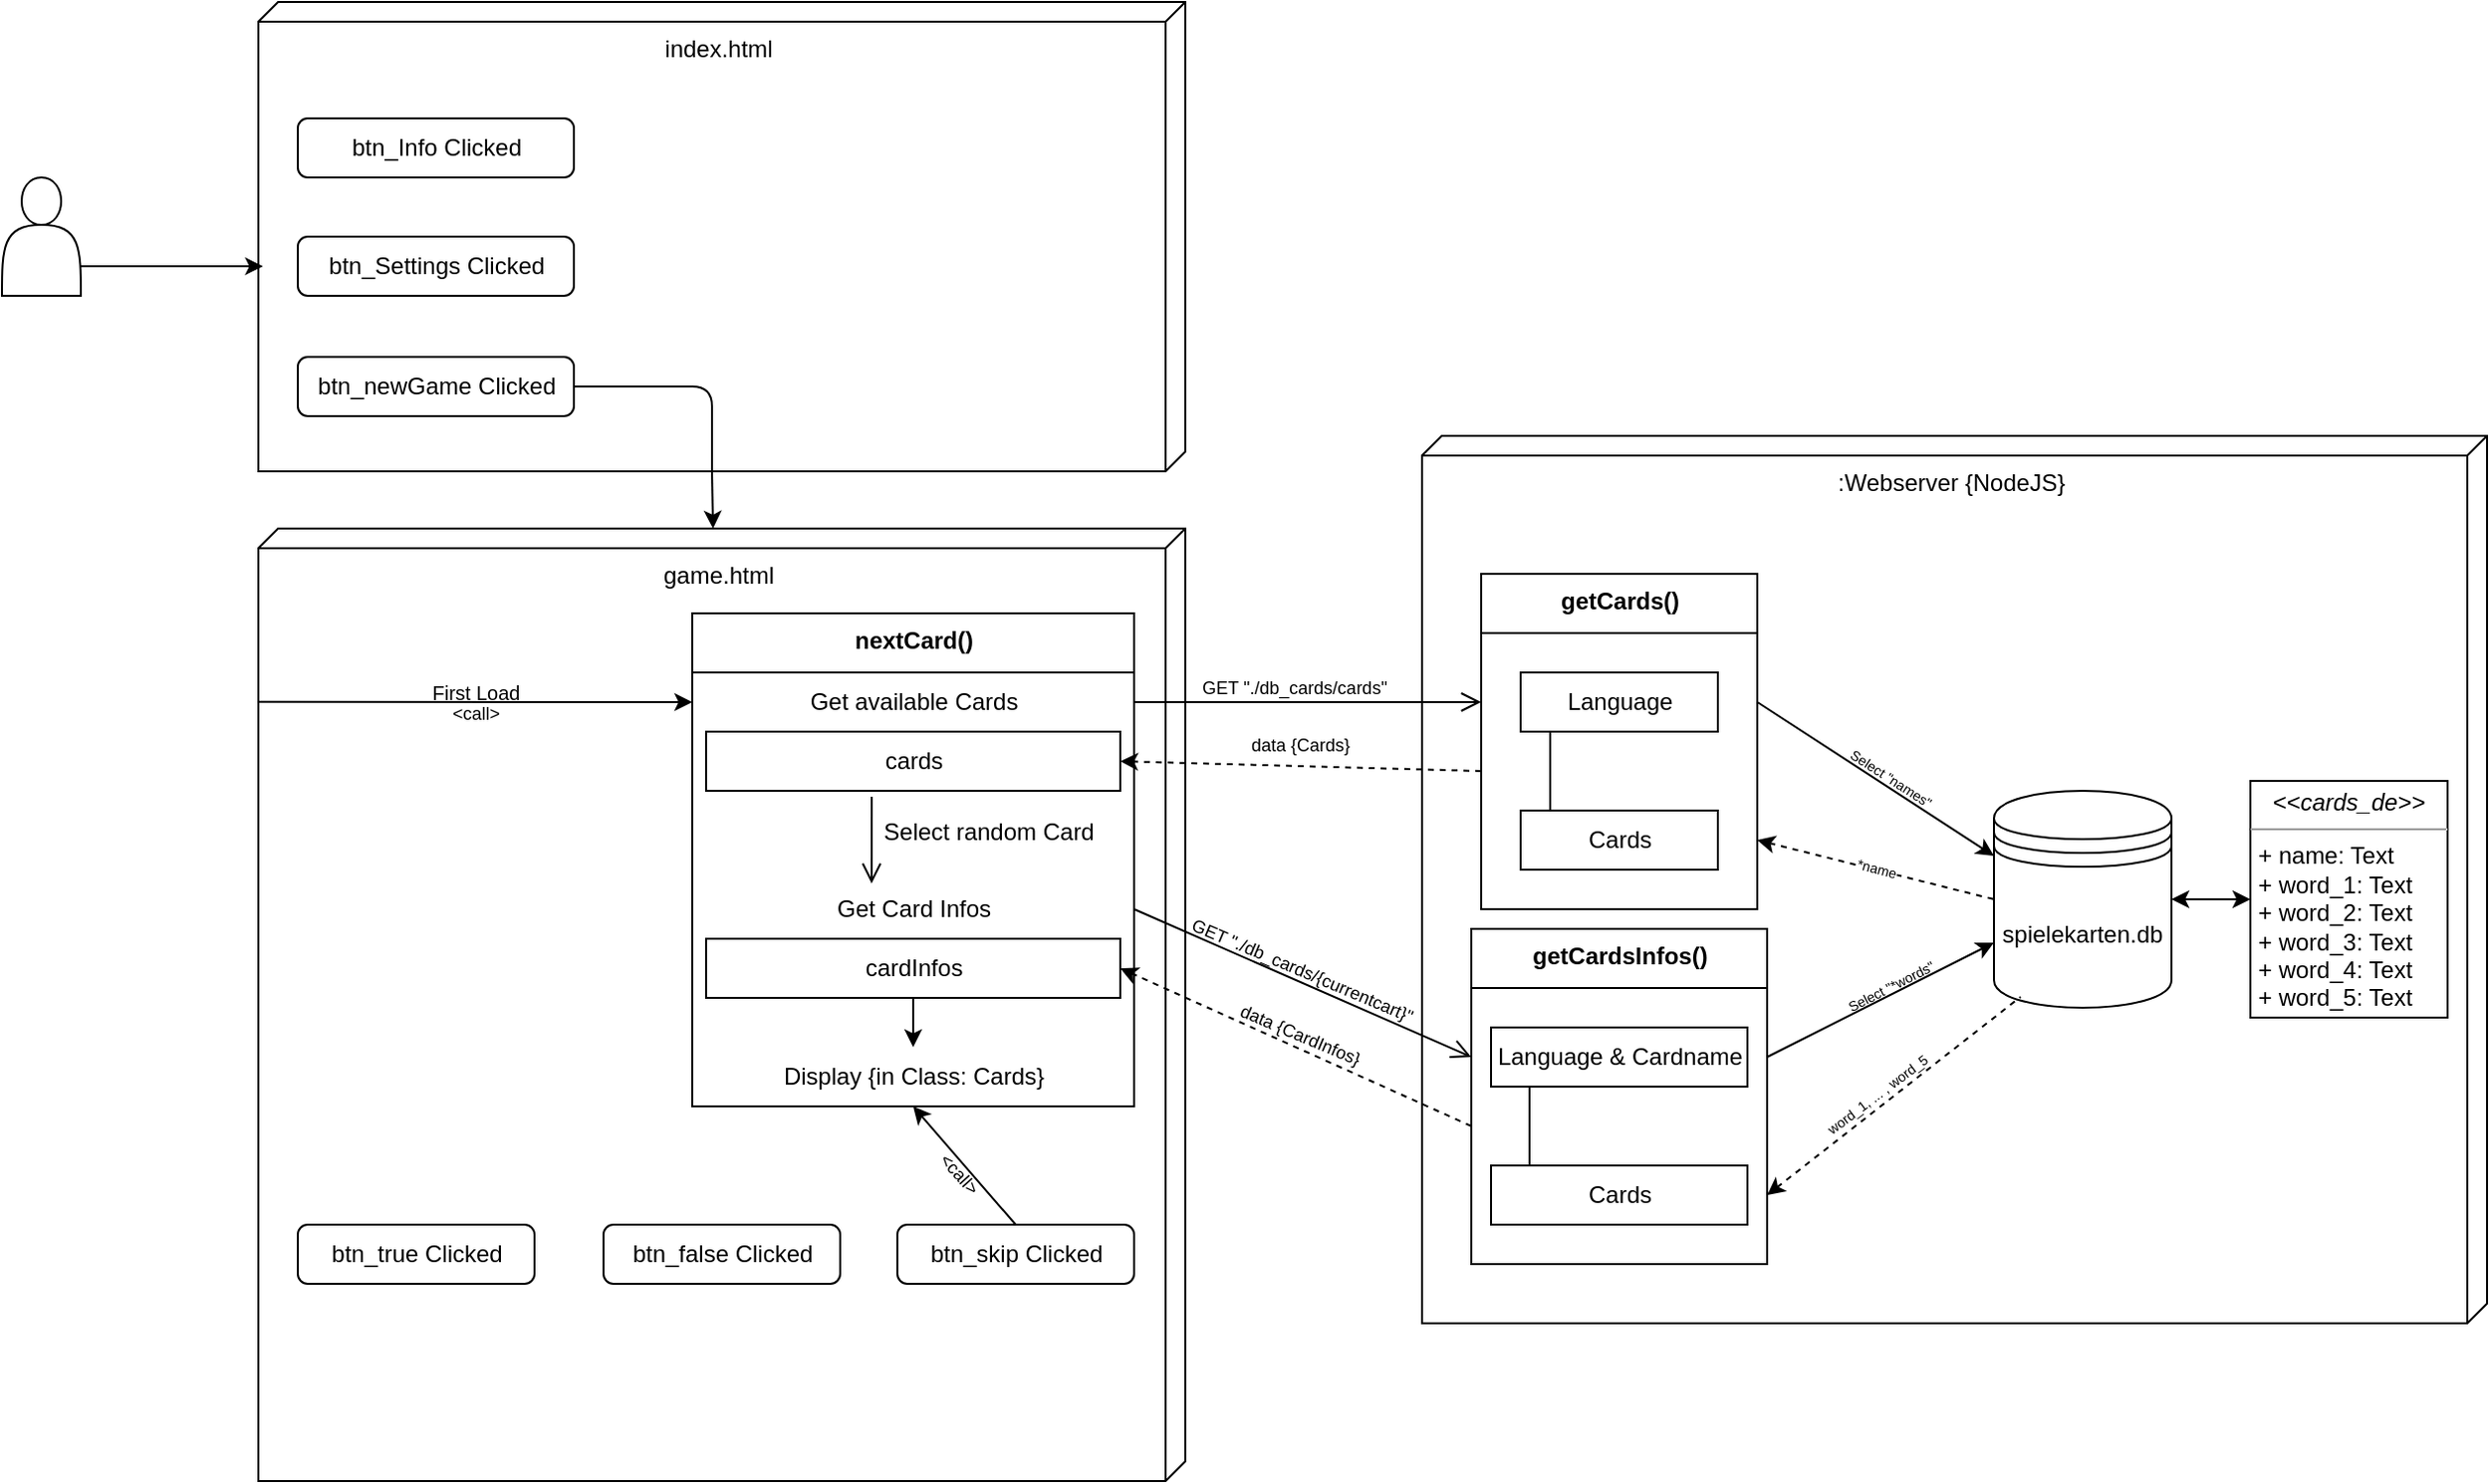<mxfile>
    <diagram id="6DJxAKlWB9YqBwUXdjjC" name="Page-1">
        <mxGraphModel dx="1118" dy="534" grid="1" gridSize="10" guides="1" tooltips="1" connect="1" arrows="1" fold="1" page="1" pageScale="1" pageWidth="827" pageHeight="1169" math="0" shadow="0">
            <root>
                <mxCell id="0"/>
                <mxCell id="1" parent="0"/>
                <mxCell id="63" value=":Webserver {NodeJS}" style="verticalAlign=top;align=center;shape=cube;size=10;direction=south;fontStyle=0;html=1;boundedLbl=1;spacingLeft=5;fontSize=12;gradientColor=none;" parent="1" vertex="1">
                    <mxGeometry x="740" y="300" width="540" height="450" as="geometry"/>
                </mxCell>
                <mxCell id="187" style="edgeStyle=none;html=1;fontSize=9;fontColor=default;startArrow=classic;startFill=1;endArrow=none;endFill=0;entryX=0;entryY=0;entryDx=238;entryDy=240;entryPerimeter=0;" parent="1" source="59" target="16" edge="1">
                    <mxGeometry relative="1" as="geometry"/>
                </mxCell>
                <mxCell id="16" value="index.html&lt;br style=&quot;font-size: 12px;&quot;&gt;" style="verticalAlign=top;align=center;shape=cube;size=10;direction=south;fontStyle=0;html=1;boundedLbl=1;spacingLeft=5;fontSize=12;gradientColor=none;" parent="1" vertex="1">
                    <mxGeometry x="150" y="80" width="470" height="238" as="geometry"/>
                </mxCell>
                <mxCell id="59" value="game.html" style="verticalAlign=top;align=center;shape=cube;size=10;direction=south;fontStyle=0;html=1;boundedLbl=1;spacingLeft=5;fontSize=12;gradientColor=none;" parent="1" vertex="1">
                    <mxGeometry x="150" y="347" width="470" height="483" as="geometry"/>
                </mxCell>
                <mxCell id="83" style="edgeStyle=none;html=1;exitX=1;exitY=0.75;exitDx=0;exitDy=0;entryX=0.563;entryY=0.995;entryDx=0;entryDy=0;entryPerimeter=0;fontSize=12;" parent="1" source="81" target="16" edge="1">
                    <mxGeometry relative="1" as="geometry"/>
                </mxCell>
                <mxCell id="81" value="" style="shape=actor;whiteSpace=wrap;html=1;fontSize=12;gradientColor=none;" parent="1" vertex="1">
                    <mxGeometry x="20" y="169" width="40" height="60" as="geometry"/>
                </mxCell>
                <mxCell id="85" value="btn_skip Clicked" style="html=1;align=center;verticalAlign=middle;rounded=1;absoluteArcSize=1;arcSize=10;dashed=0;fontSize=12;gradientColor=none;" parent="1" vertex="1">
                    <mxGeometry x="474" y="700" width="120" height="30" as="geometry"/>
                </mxCell>
                <mxCell id="86" value="btn_false Clicked" style="html=1;align=center;verticalAlign=middle;rounded=1;absoluteArcSize=1;arcSize=10;dashed=0;fontSize=12;gradientColor=none;" parent="1" vertex="1">
                    <mxGeometry x="325" y="700" width="120" height="30" as="geometry"/>
                </mxCell>
                <mxCell id="106" value="nextCard()" style="swimlane;fontStyle=1;align=center;verticalAlign=top;childLayout=stackLayout;horizontal=1;startSize=30;horizontalStack=0;resizeParent=1;resizeParentMax=0;resizeLast=0;collapsible=0;marginBottom=0;html=1;fontSize=12;gradientColor=none;" parent="1" vertex="1">
                    <mxGeometry x="370" y="390" width="224" height="250" as="geometry"/>
                </mxCell>
                <mxCell id="107" value="Get available Cards" style="html=1;strokeColor=none;fillColor=none;align=center;verticalAlign=middle;spacingLeft=4;spacingRight=4;rotatable=0;points=[[0,0.5],[1,0.5]];resizeWidth=1;fontSize=12;" parent="106" vertex="1">
                    <mxGeometry y="30" width="224" height="30" as="geometry"/>
                </mxCell>
                <mxCell id="108" value="" style="swimlane;fontStyle=1;align=center;verticalAlign=top;horizontal=1;startSize=0;collapsible=0;marginBottom=0;html=1;strokeColor=none;fillColor=none;fontSize=12;" parent="106" vertex="1">
                    <mxGeometry y="60" width="224" height="190" as="geometry"/>
                </mxCell>
                <mxCell id="109" value="cards" style="html=1;align=center;verticalAlign=middle;rotatable=0;fontSize=12;gradientColor=none;" parent="108" vertex="1">
                    <mxGeometry width="210" height="30" relative="1" as="geometry">
                        <mxPoint x="7" as="offset"/>
                    </mxGeometry>
                </mxCell>
                <mxCell id="124" style="edgeStyle=none;html=1;exitX=0.5;exitY=1;exitDx=0;exitDy=0;fontSize=12;" parent="108" source="110" target="123" edge="1">
                    <mxGeometry relative="1" as="geometry"/>
                </mxCell>
                <mxCell id="110" value="cardInfos" style="html=1;align=center;verticalAlign=middle;rotatable=0;fontSize=12;gradientColor=none;" parent="108" vertex="1">
                    <mxGeometry width="210" height="30" relative="1" as="geometry">
                        <mxPoint x="7" y="105" as="offset"/>
                    </mxGeometry>
                </mxCell>
                <mxCell id="115" value="Get Card Infos" style="html=1;strokeColor=none;fillColor=none;align=center;verticalAlign=middle;spacingLeft=4;spacingRight=4;rotatable=0;points=[[0,0.5],[1,0.5]];resizeWidth=1;fontSize=12;" parent="108" vertex="1">
                    <mxGeometry y="75" width="224" height="30" as="geometry"/>
                </mxCell>
                <mxCell id="119" value="Select random Card" style="endArrow=open;startArrow=none;endFill=0;startFill=0;endSize=8;html=1;verticalAlign=bottom;labelBackgroundColor=none;fontSize=12;exitX=0.4;exitY=1.1;exitDx=0;exitDy=0;exitPerimeter=0;entryX=0.406;entryY=0.067;entryDx=0;entryDy=0;entryPerimeter=0;" parent="108" source="109" target="115" edge="1">
                    <mxGeometry x="0.224" y="59" width="160" relative="1" as="geometry">
                        <mxPoint x="10" y="-50" as="sourcePoint"/>
                        <mxPoint x="112" y="80" as="targetPoint"/>
                        <mxPoint as="offset"/>
                    </mxGeometry>
                </mxCell>
                <mxCell id="123" value="Display {in Class: Cards}" style="html=1;strokeColor=none;fillColor=none;align=center;verticalAlign=middle;spacingLeft=4;spacingRight=4;rotatable=0;points=[[0,0.5],[1,0.5]];resizeWidth=1;fontSize=12;" parent="108" vertex="1">
                    <mxGeometry y="160" width="224" height="30" as="geometry"/>
                </mxCell>
                <mxCell id="127" value="" style="endArrow=open;startArrow=none;endFill=0;startFill=0;endSize=8;html=1;verticalAlign=bottom;labelBackgroundColor=none;fontSize=12;exitX=1;exitY=0.5;exitDx=0;exitDy=0;entryX=0;entryY=0.25;entryDx=0;entryDy=0;" parent="1" source="107" target="131" edge="1">
                    <mxGeometry x="0.118" y="5" width="160" relative="1" as="geometry">
                        <mxPoint x="650" y="440" as="sourcePoint"/>
                        <mxPoint x="730" y="435" as="targetPoint"/>
                        <mxPoint as="offset"/>
                    </mxGeometry>
                </mxCell>
                <mxCell id="167" value="GET &quot;./db_cards/cards&quot;" style="edgeLabel;html=1;align=center;verticalAlign=middle;resizable=0;points=[];fontSize=9;" parent="127" vertex="1" connectable="0">
                    <mxGeometry x="0.084" relative="1" as="geometry">
                        <mxPoint x="-15" y="-7" as="offset"/>
                    </mxGeometry>
                </mxCell>
                <mxCell id="155" style="edgeStyle=none;html=1;exitX=1;exitY=0.5;exitDx=0;exitDy=0;entryX=0;entryY=0.5;entryDx=0;entryDy=0;fontSize=12;startArrow=classic;startFill=1;" parent="1" source="161" target="154" edge="1">
                    <mxGeometry relative="1" as="geometry"/>
                </mxCell>
                <mxCell id="129" value="getCards()" style="swimlane;fontStyle=1;align=center;verticalAlign=top;childLayout=stackLayout;horizontal=1;startSize=30;horizontalStack=0;resizeParent=1;resizeParentMax=0;resizeLast=0;collapsible=0;marginBottom=0;html=1;fontSize=12;gradientColor=none;" parent="1" vertex="1">
                    <mxGeometry x="770" y="370" width="140" height="170" as="geometry"/>
                </mxCell>
                <mxCell id="131" value="" style="swimlane;fontStyle=1;align=center;verticalAlign=top;horizontal=1;startSize=0;collapsible=0;marginBottom=0;html=1;strokeColor=none;fillColor=none;fontSize=12;" parent="129" vertex="1">
                    <mxGeometry y="30" width="140" height="140" as="geometry"/>
                </mxCell>
                <mxCell id="132" value="Language" style="html=1;align=center;verticalAlign=middle;rotatable=0;fontSize=12;gradientColor=none;" parent="131" vertex="1">
                    <mxGeometry width="100" height="30" relative="1" as="geometry">
                        <mxPoint x="20" y="20" as="offset"/>
                    </mxGeometry>
                </mxCell>
                <mxCell id="133" value="Cards" style="html=1;align=center;verticalAlign=middle;rotatable=0;fontSize=12;gradientColor=none;" parent="131" vertex="1">
                    <mxGeometry width="100" height="30" relative="1" as="geometry">
                        <mxPoint x="20" y="90" as="offset"/>
                    </mxGeometry>
                </mxCell>
                <mxCell id="134" value="" style="edgeStyle=none;endArrow=none;verticalAlign=middle;labelBackgroundColor=none;endSize=12;html=1;align=left;endFill=0;exitX=0.15;exitY=1;entryX=0.15;entryY=0;spacingLeft=4;fontSize=12;" parent="131" source="132" target="133" edge="1">
                    <mxGeometry relative="1" as="geometry"/>
                </mxCell>
                <mxCell id="140" style="edgeStyle=none;html=1;exitX=0;exitY=0.5;exitDx=0;exitDy=0;fontSize=12;entryX=1;entryY=0.5;entryDx=0;entryDy=0;dashed=1;" parent="1" source="131" target="109" edge="1">
                    <mxGeometry relative="1" as="geometry">
                        <mxPoint x="640" y="470" as="targetPoint"/>
                    </mxGeometry>
                </mxCell>
                <mxCell id="168" value="data {Cards}" style="edgeLabel;html=1;align=center;verticalAlign=middle;resizable=0;points=[];fontSize=9;" parent="140" vertex="1" connectable="0">
                    <mxGeometry x="0.214" y="-1" relative="1" as="geometry">
                        <mxPoint x="19" y="-9" as="offset"/>
                    </mxGeometry>
                </mxCell>
                <mxCell id="154" value="&lt;p style=&quot;margin: 0px ; margin-top: 4px ; text-align: center&quot;&gt;&lt;i&gt;&amp;lt;&amp;lt;cards_de&amp;gt;&amp;gt;&lt;/i&gt;&lt;br&gt;&lt;/p&gt;&lt;hr size=&quot;1&quot;&gt;&lt;p style=&quot;margin: 0px ; margin-left: 4px&quot;&gt;+ name: Text&lt;br&gt;+ word_1: Text&lt;/p&gt;&lt;p style=&quot;margin: 0px ; margin-left: 4px&quot;&gt;+ word_2: Text&lt;/p&gt;&lt;p style=&quot;margin: 0px ; margin-left: 4px&quot;&gt;+ word_3: Text&lt;/p&gt;&lt;p style=&quot;margin: 0px ; margin-left: 4px&quot;&gt;+ word_4: Text&lt;/p&gt;&lt;p style=&quot;margin: 0px ; margin-left: 4px&quot;&gt;+ word_5: Text&lt;/p&gt;" style="verticalAlign=top;align=left;overflow=fill;fontSize=12;fontFamily=Helvetica;html=1;gradientColor=none;" parent="1" vertex="1">
                    <mxGeometry x="1160" y="475" width="100" height="120" as="geometry"/>
                </mxCell>
                <mxCell id="161" value="spielekarten.db" style="shape=datastore;whiteSpace=wrap;html=1;fontSize=12;gradientColor=none;verticalAlign=middle;" parent="1" vertex="1">
                    <mxGeometry x="1030" y="480" width="90" height="110" as="geometry"/>
                </mxCell>
                <mxCell id="164" style="edgeStyle=none;html=1;exitX=1;exitY=0.75;exitDx=0;exitDy=0;entryX=0;entryY=0.5;entryDx=0;entryDy=0;fontSize=12;startArrow=classic;startFill=1;endArrow=none;endFill=0;dashed=1;" parent="1" source="131" target="161" edge="1">
                    <mxGeometry relative="1" as="geometry"/>
                </mxCell>
                <mxCell id="166" value="*name" style="edgeLabel;html=1;align=center;verticalAlign=middle;resizable=0;points=[];fontSize=7;rotation=15;" parent="164" vertex="1" connectable="0">
                    <mxGeometry relative="1" as="geometry">
                        <mxPoint as="offset"/>
                    </mxGeometry>
                </mxCell>
                <mxCell id="163" style="edgeStyle=none;html=1;exitX=1;exitY=0.25;exitDx=0;exitDy=0;entryX=0;entryY=0.3;entryDx=0;entryDy=0;fontSize=12;startArrow=none;startFill=0;" parent="1" source="131" target="161" edge="1">
                    <mxGeometry relative="1" as="geometry"/>
                </mxCell>
                <mxCell id="165" value="Select &quot;names&quot;" style="edgeLabel;html=1;align=center;verticalAlign=middle;resizable=0;points=[];fontSize=7;rotation=33;labelBackgroundColor=none;" parent="163" vertex="1" connectable="0">
                    <mxGeometry relative="1" as="geometry">
                        <mxPoint x="7" as="offset"/>
                    </mxGeometry>
                </mxCell>
                <mxCell id="170" value="getCardsInfos()" style="swimlane;fontStyle=1;align=center;verticalAlign=top;childLayout=stackLayout;horizontal=1;startSize=30;horizontalStack=0;resizeParent=1;resizeParentMax=0;resizeLast=0;collapsible=0;marginBottom=0;html=1;fontSize=12;gradientColor=none;" parent="1" vertex="1">
                    <mxGeometry x="765" y="550" width="150" height="170" as="geometry"/>
                </mxCell>
                <mxCell id="171" value="" style="swimlane;fontStyle=1;align=center;verticalAlign=top;horizontal=1;startSize=0;collapsible=0;marginBottom=0;html=1;strokeColor=none;fillColor=none;fontSize=12;" parent="170" vertex="1">
                    <mxGeometry y="30" width="150" height="140" as="geometry"/>
                </mxCell>
                <mxCell id="172" value="Language &amp;amp; Cardname" style="html=1;align=center;verticalAlign=middle;rotatable=0;fontSize=12;gradientColor=none;" parent="171" vertex="1">
                    <mxGeometry width="130" height="30" relative="1" as="geometry">
                        <mxPoint x="10" y="20" as="offset"/>
                    </mxGeometry>
                </mxCell>
                <mxCell id="173" value="Cards" style="html=1;align=center;verticalAlign=middle;rotatable=0;fontSize=12;gradientColor=none;" parent="171" vertex="1">
                    <mxGeometry width="130" height="30" relative="1" as="geometry">
                        <mxPoint x="10" y="90" as="offset"/>
                    </mxGeometry>
                </mxCell>
                <mxCell id="174" value="" style="edgeStyle=none;endArrow=none;verticalAlign=middle;labelBackgroundColor=none;endSize=12;html=1;align=left;endFill=0;exitX=0.15;exitY=1;entryX=0.15;entryY=0;spacingLeft=4;fontSize=12;" parent="171" source="172" target="173" edge="1">
                    <mxGeometry relative="1" as="geometry"/>
                </mxCell>
                <mxCell id="175" value="" style="endArrow=open;startArrow=none;endFill=0;startFill=0;endSize=8;html=1;verticalAlign=bottom;labelBackgroundColor=none;fontSize=12;exitX=1;exitY=0.5;exitDx=0;exitDy=0;entryX=0;entryY=0.25;entryDx=0;entryDy=0;" parent="1" source="115" target="171" edge="1">
                    <mxGeometry x="0.118" y="5" width="160" relative="1" as="geometry">
                        <mxPoint x="594" y="570" as="sourcePoint"/>
                        <mxPoint x="710" y="580" as="targetPoint"/>
                        <mxPoint as="offset"/>
                    </mxGeometry>
                </mxCell>
                <mxCell id="176" value="GET &quot;./db_cards/{currentcart}&quot;" style="edgeLabel;html=1;align=center;verticalAlign=middle;resizable=0;points=[];fontSize=9;rotation=23;labelBackgroundColor=none;" parent="175" vertex="1" connectable="0">
                    <mxGeometry x="0.084" relative="1" as="geometry">
                        <mxPoint x="-8" y="-10" as="offset"/>
                    </mxGeometry>
                </mxCell>
                <mxCell id="177" style="edgeStyle=none;html=1;exitX=0;exitY=0.5;exitDx=0;exitDy=0;entryX=1;entryY=0.5;entryDx=0;entryDy=0;fontSize=9;startArrow=none;startFill=0;endArrow=classic;endFill=1;dashed=1;" parent="1" source="171" target="110" edge="1">
                    <mxGeometry relative="1" as="geometry"/>
                </mxCell>
                <mxCell id="178" value="data {CardInfos}" style="edgeLabel;html=1;align=center;verticalAlign=middle;resizable=0;points=[];fontSize=9;rotation=23;labelBackgroundColor=none;" parent="177" vertex="1" connectable="0">
                    <mxGeometry x="0.238" y="1" relative="1" as="geometry">
                        <mxPoint x="24" y="2" as="offset"/>
                    </mxGeometry>
                </mxCell>
                <mxCell id="179" style="edgeStyle=none;html=1;exitX=0;exitY=0.5;exitDx=0;exitDy=0;entryX=0.182;entryY=1;entryDx=0;entryDy=0;entryPerimeter=0;fontSize=9;startArrow=classic;startFill=1;endArrow=none;endFill=0;" parent="1" source="107" target="59" edge="1">
                    <mxGeometry relative="1" as="geometry"/>
                </mxCell>
                <mxCell id="180" value="First Load" style="edgeLabel;html=1;align=center;verticalAlign=middle;resizable=0;points=[];fontSize=10;labelBackgroundColor=none;" parent="179" vertex="1" connectable="0">
                    <mxGeometry relative="1" as="geometry">
                        <mxPoint y="-5" as="offset"/>
                    </mxGeometry>
                </mxCell>
                <mxCell id="185" value="&amp;lt;call&amp;gt;" style="edgeLabel;html=1;align=center;verticalAlign=middle;resizable=0;points=[];fontSize=9;fontColor=default;labelBackgroundColor=none;" parent="179" vertex="1" connectable="0">
                    <mxGeometry relative="1" as="geometry">
                        <mxPoint y="6" as="offset"/>
                    </mxGeometry>
                </mxCell>
                <mxCell id="181" value="btn_true Clicked" style="html=1;align=center;verticalAlign=middle;rounded=1;absoluteArcSize=1;arcSize=10;dashed=0;fontSize=12;gradientColor=none;" parent="1" vertex="1">
                    <mxGeometry x="170" y="700" width="120" height="30" as="geometry"/>
                </mxCell>
                <mxCell id="184" style="edgeStyle=none;html=1;entryX=0.5;entryY=0;entryDx=0;entryDy=0;fontSize=9;startArrow=classic;startFill=1;endArrow=none;endFill=0;" parent="1" target="85" edge="1">
                    <mxGeometry relative="1" as="geometry">
                        <mxPoint x="482" y="640" as="sourcePoint"/>
                    </mxGeometry>
                </mxCell>
                <mxCell id="186" value="&amp;lt;call&amp;gt;" style="edgeLabel;html=1;align=center;verticalAlign=middle;resizable=0;points=[];fontSize=9;fontColor=default;rotation=48;labelBackgroundColor=none;" parent="184" vertex="1" connectable="0">
                    <mxGeometry relative="1" as="geometry">
                        <mxPoint x="-3" y="4" as="offset"/>
                    </mxGeometry>
                </mxCell>
                <mxCell id="188" style="edgeStyle=none;html=1;exitX=1;exitY=0.25;exitDx=0;exitDy=0;entryX=0;entryY=0.7;entryDx=0;entryDy=0;fontSize=12;startArrow=none;startFill=0;" parent="1" source="171" target="161" edge="1">
                    <mxGeometry relative="1" as="geometry">
                        <mxPoint x="920" y="600" as="sourcePoint"/>
                        <mxPoint x="1000" y="619.0" as="targetPoint"/>
                    </mxGeometry>
                </mxCell>
                <mxCell id="189" value="Select &quot;*words&quot;" style="edgeLabel;html=1;align=center;verticalAlign=middle;resizable=0;points=[];fontSize=7;rotation=-27;labelBackgroundColor=none;" parent="188" vertex="1" connectable="0">
                    <mxGeometry x="-0.126" y="-2" relative="1" as="geometry">
                        <mxPoint x="11" y="-11" as="offset"/>
                    </mxGeometry>
                </mxCell>
                <mxCell id="190" style="edgeStyle=none;html=1;exitX=1;exitY=0.75;exitDx=0;exitDy=0;entryX=0.15;entryY=0.95;entryDx=0;entryDy=0;fontSize=9;fontColor=default;startArrow=classic;startFill=1;endArrow=none;endFill=0;entryPerimeter=0;dashed=1;" parent="1" source="171" target="161" edge="1">
                    <mxGeometry relative="1" as="geometry"/>
                </mxCell>
                <mxCell id="191" value="word_1, ... , word_5" style="edgeLabel;html=1;align=center;verticalAlign=middle;resizable=0;points=[];fontSize=7;fontColor=default;labelBackgroundColor=none;rotation=-37;" parent="190" vertex="1" connectable="0">
                    <mxGeometry relative="1" as="geometry">
                        <mxPoint x="-9" as="offset"/>
                    </mxGeometry>
                </mxCell>
                <mxCell id="193" style="edgeStyle=none;html=1;exitX=1;exitY=0.5;exitDx=0;exitDy=0;entryX=0;entryY=0;entryDx=238;entryDy=240;entryPerimeter=0;endArrow=none;endFill=0;" edge="1" parent="1" source="192" target="16">
                    <mxGeometry relative="1" as="geometry">
                        <Array as="points">
                            <mxPoint x="380" y="275"/>
                        </Array>
                    </mxGeometry>
                </mxCell>
                <mxCell id="192" value="btn_newGame&amp;nbsp;Clicked" style="html=1;align=center;verticalAlign=middle;rounded=1;absoluteArcSize=1;arcSize=10;dashed=0;fontSize=12;gradientColor=none;" vertex="1" parent="1">
                    <mxGeometry x="170" y="260" width="140" height="30" as="geometry"/>
                </mxCell>
                <mxCell id="194" value="btn_Settings Clicked" style="html=1;align=center;verticalAlign=middle;rounded=1;absoluteArcSize=1;arcSize=10;dashed=0;fontSize=12;gradientColor=none;" vertex="1" parent="1">
                    <mxGeometry x="170" y="199" width="140" height="30" as="geometry"/>
                </mxCell>
                <mxCell id="195" value="btn_Info Clicked" style="html=1;align=center;verticalAlign=middle;rounded=1;absoluteArcSize=1;arcSize=10;dashed=0;fontSize=12;gradientColor=none;" vertex="1" parent="1">
                    <mxGeometry x="170" y="139" width="140" height="30" as="geometry"/>
                </mxCell>
            </root>
        </mxGraphModel>
    </diagram>
</mxfile>